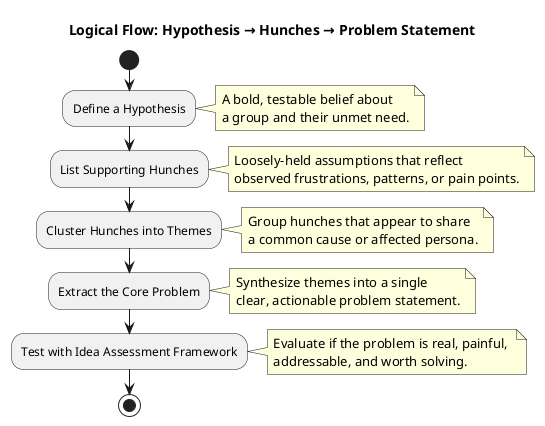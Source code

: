 @startuml
!define RECTANGLE class

title Logical Flow: Hypothesis → Hunches → Problem Statement

start

:Define a Hypothesis;
note right
 A bold, testable belief about 
 a group and their unmet need.
end note

:List Supporting Hunches;
note right
 Loosely-held assumptions that reflect 
 observed frustrations, patterns, or pain points.
end note

:Cluster Hunches into Themes;
note right
 Group hunches that appear to share
 a common cause or affected persona.
end note

:Extract the Core Problem;
note right
 Synthesize themes into a single
 clear, actionable problem statement.
end note

:Test with Idea Assessment Framework;
note right
 Evaluate if the problem is real, painful, 
 addressable, and worth solving.
end note

stop

@enduml
